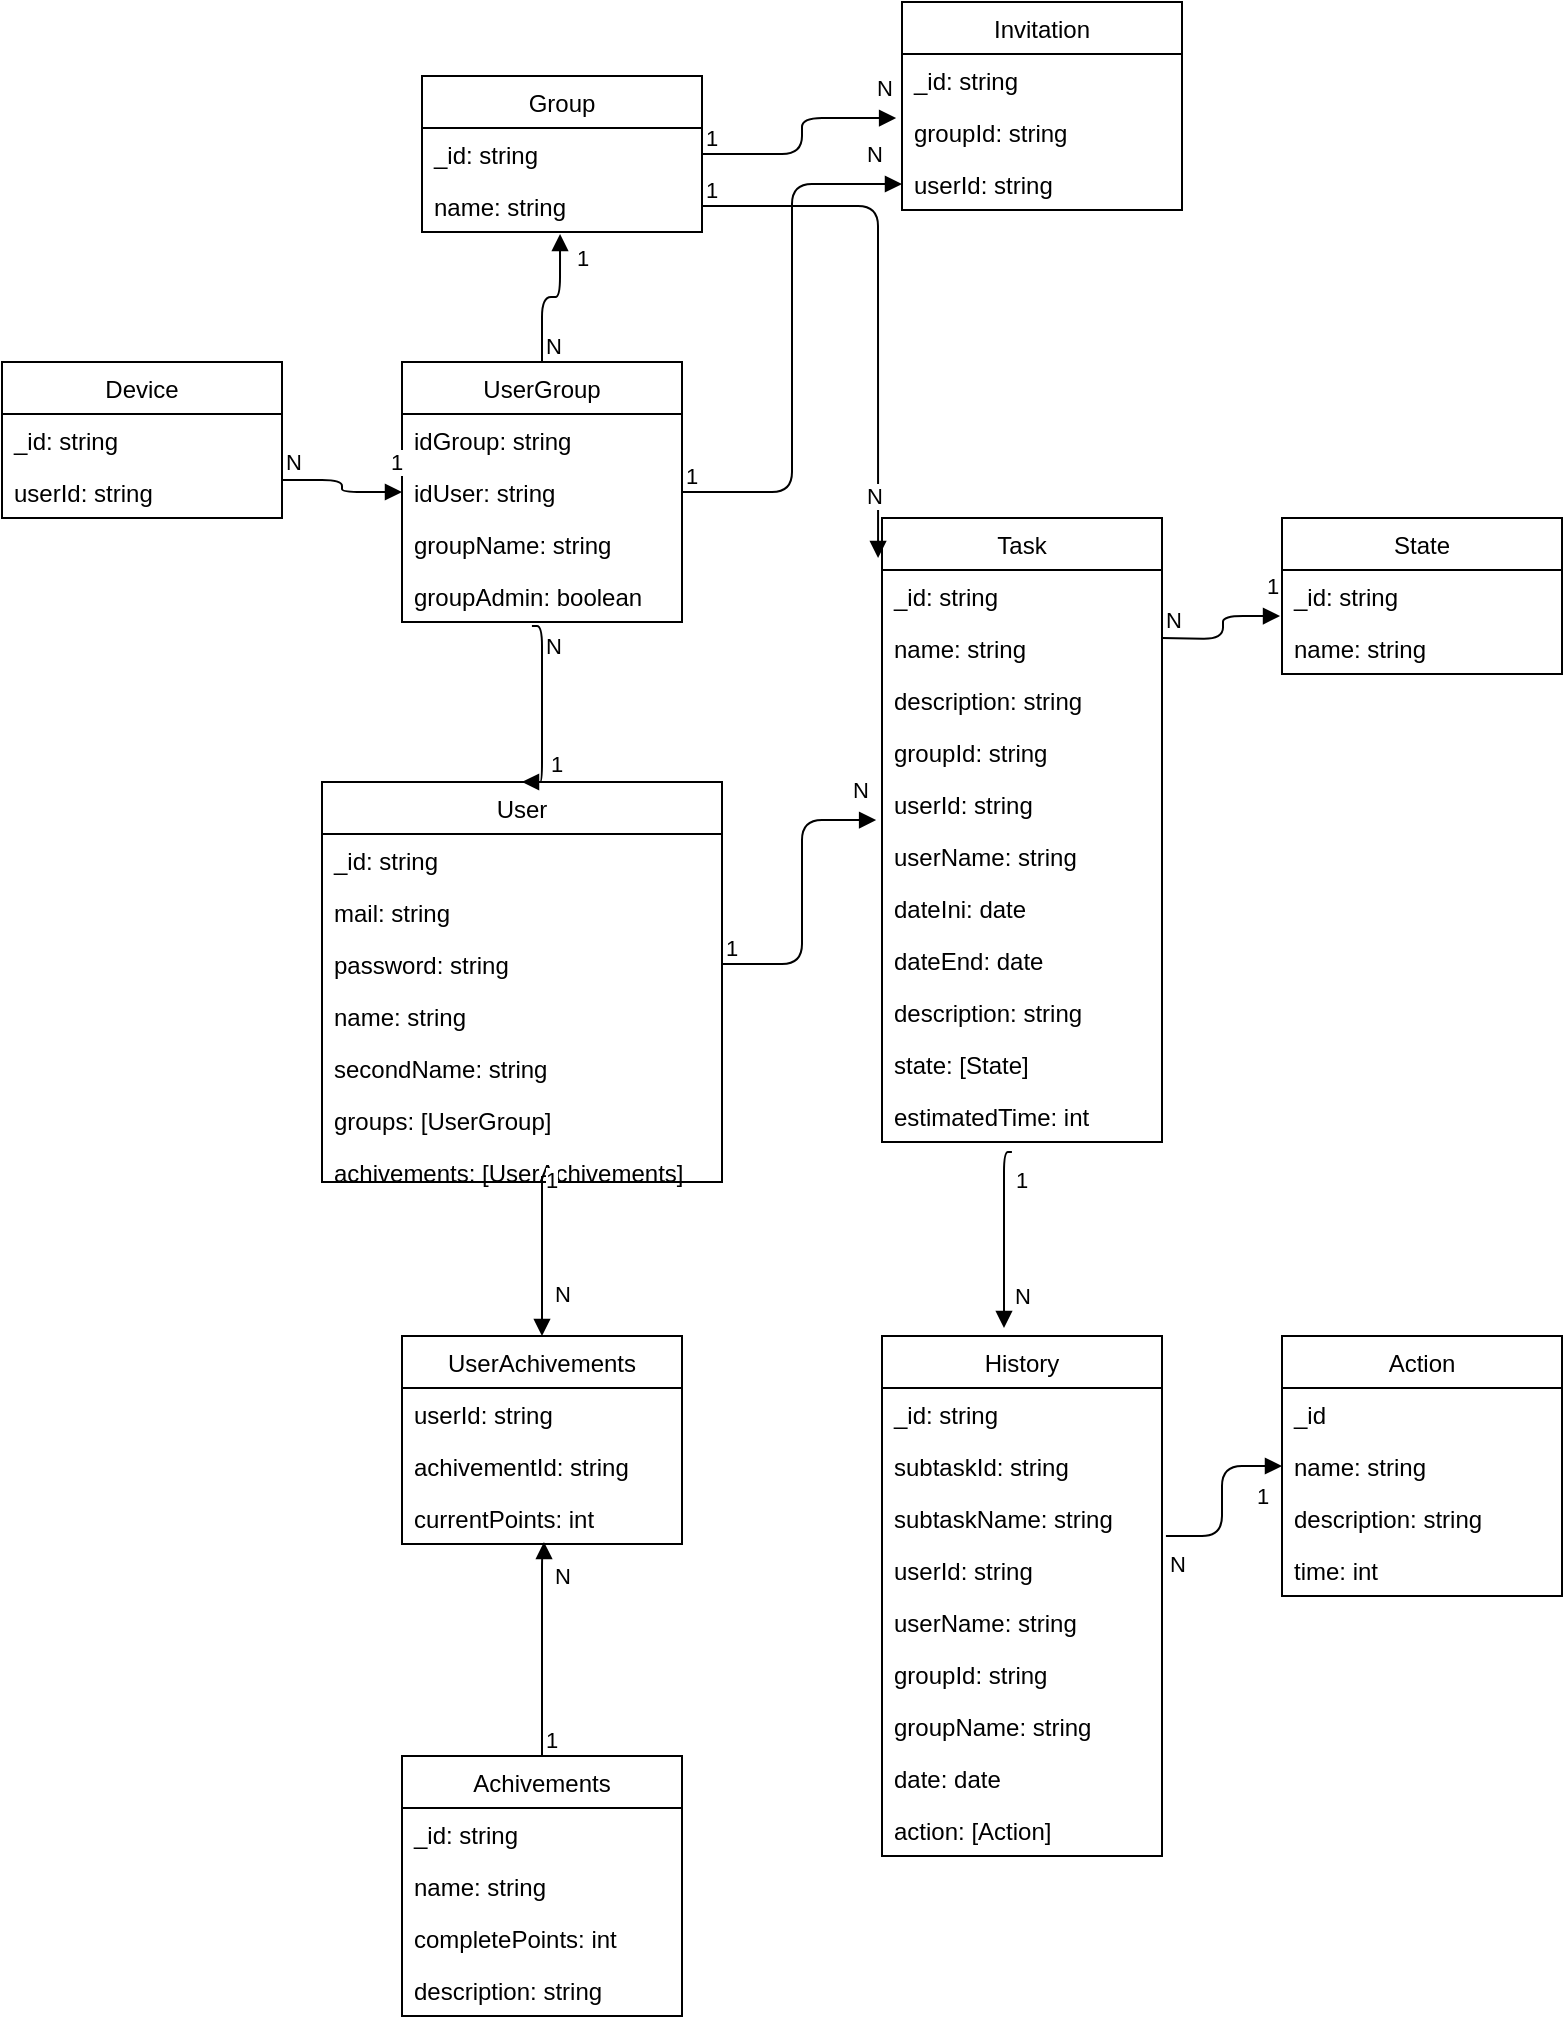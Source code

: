 <mxfile version="14.4.3" type="device"><diagram id="mBvxw70yb0Zf4yTF3M4U" name="Página-1"><mxGraphModel dx="1086" dy="806" grid="1" gridSize="10" guides="1" tooltips="1" connect="1" arrows="1" fold="1" page="1" pageScale="1" pageWidth="827" pageHeight="1169" math="0" shadow="0"><root><mxCell id="0"/><mxCell id="1" parent="0"/><mxCell id="lRIT42_bY--8WyriqjhK-4" value="Group" style="swimlane;fontStyle=0;childLayout=stackLayout;horizontal=1;startSize=26;fillColor=none;horizontalStack=0;resizeParent=1;resizeParentMax=0;resizeLast=0;collapsible=1;marginBottom=0;" parent="1" vertex="1"><mxGeometry x="220" y="50" width="140" height="78" as="geometry"><mxRectangle x="359" y="520" width="90" height="26" as="alternateBounds"/></mxGeometry></mxCell><mxCell id="lRIT42_bY--8WyriqjhK-5" value="_id: string" style="text;strokeColor=none;fillColor=none;align=left;verticalAlign=top;spacingLeft=4;spacingRight=4;overflow=hidden;rotatable=0;points=[[0,0.5],[1,0.5]];portConstraint=eastwest;" parent="lRIT42_bY--8WyriqjhK-4" vertex="1"><mxGeometry y="26" width="140" height="26" as="geometry"/></mxCell><mxCell id="lRIT42_bY--8WyriqjhK-6" value="name: string" style="text;strokeColor=none;fillColor=none;align=left;verticalAlign=top;spacingLeft=4;spacingRight=4;overflow=hidden;rotatable=0;points=[[0,0.5],[1,0.5]];portConstraint=eastwest;" parent="lRIT42_bY--8WyriqjhK-4" vertex="1"><mxGeometry y="52" width="140" height="26" as="geometry"/></mxCell><mxCell id="lRIT42_bY--8WyriqjhK-8" value="Invitation" style="swimlane;fontStyle=0;childLayout=stackLayout;horizontal=1;startSize=26;fillColor=none;horizontalStack=0;resizeParent=1;resizeParentMax=0;resizeLast=0;collapsible=1;marginBottom=0;" parent="1" vertex="1"><mxGeometry x="460" y="13" width="140" height="104" as="geometry"/></mxCell><mxCell id="lRIT42_bY--8WyriqjhK-9" value="_id: string" style="text;strokeColor=none;fillColor=none;align=left;verticalAlign=top;spacingLeft=4;spacingRight=4;overflow=hidden;rotatable=0;points=[[0,0.5],[1,0.5]];portConstraint=eastwest;" parent="lRIT42_bY--8WyriqjhK-8" vertex="1"><mxGeometry y="26" width="140" height="26" as="geometry"/></mxCell><mxCell id="lRIT42_bY--8WyriqjhK-10" value="groupId: string" style="text;strokeColor=none;fillColor=none;align=left;verticalAlign=top;spacingLeft=4;spacingRight=4;overflow=hidden;rotatable=0;points=[[0,0.5],[1,0.5]];portConstraint=eastwest;" parent="lRIT42_bY--8WyriqjhK-8" vertex="1"><mxGeometry y="52" width="140" height="26" as="geometry"/></mxCell><mxCell id="lRIT42_bY--8WyriqjhK-11" value="userId: string" style="text;strokeColor=none;fillColor=none;align=left;verticalAlign=top;spacingLeft=4;spacingRight=4;overflow=hidden;rotatable=0;points=[[0,0.5],[1,0.5]];portConstraint=eastwest;" parent="lRIT42_bY--8WyriqjhK-8" vertex="1"><mxGeometry y="78" width="140" height="26" as="geometry"/></mxCell><mxCell id="lRIT42_bY--8WyriqjhK-12" value="" style="endArrow=block;endFill=1;html=1;edgeStyle=orthogonalEdgeStyle;align=left;verticalAlign=top;exitX=1;exitY=0.5;exitDx=0;exitDy=0;entryX=-0.021;entryY=0.231;entryDx=0;entryDy=0;entryPerimeter=0;" parent="1" source="lRIT42_bY--8WyriqjhK-5" target="lRIT42_bY--8WyriqjhK-10" edge="1"><mxGeometry x="-1" relative="1" as="geometry"><mxPoint x="300" y="233" as="sourcePoint"/><mxPoint x="460" y="233" as="targetPoint"/></mxGeometry></mxCell><mxCell id="lRIT42_bY--8WyriqjhK-13" value="1" style="edgeLabel;resizable=0;html=1;align=left;verticalAlign=bottom;" parent="lRIT42_bY--8WyriqjhK-12" connectable="0" vertex="1"><mxGeometry x="-1" relative="1" as="geometry"/></mxCell><mxCell id="lRIT42_bY--8WyriqjhK-14" value="N" style="edgeLabel;html=1;align=center;verticalAlign=middle;resizable=0;points=[];" parent="lRIT42_bY--8WyriqjhK-12" vertex="1" connectable="0"><mxGeometry x="0.89" y="-2" relative="1" as="geometry"><mxPoint y="-17.01" as="offset"/></mxGeometry></mxCell><mxCell id="lRIT42_bY--8WyriqjhK-15" value="User" style="swimlane;fontStyle=0;childLayout=stackLayout;horizontal=1;startSize=26;fillColor=none;horizontalStack=0;resizeParent=1;resizeParentMax=0;resizeLast=0;collapsible=1;marginBottom=0;" parent="1" vertex="1"><mxGeometry x="170" y="403" width="200" height="200" as="geometry"/></mxCell><mxCell id="lRIT42_bY--8WyriqjhK-16" value="_id: string" style="text;strokeColor=none;fillColor=none;align=left;verticalAlign=top;spacingLeft=4;spacingRight=4;overflow=hidden;rotatable=0;points=[[0,0.5],[1,0.5]];portConstraint=eastwest;" parent="lRIT42_bY--8WyriqjhK-15" vertex="1"><mxGeometry y="26" width="200" height="26" as="geometry"/></mxCell><mxCell id="lRIT42_bY--8WyriqjhK-17" value="mail: string" style="text;strokeColor=none;fillColor=none;align=left;verticalAlign=top;spacingLeft=4;spacingRight=4;overflow=hidden;rotatable=0;points=[[0,0.5],[1,0.5]];portConstraint=eastwest;" parent="lRIT42_bY--8WyriqjhK-15" vertex="1"><mxGeometry y="52" width="200" height="26" as="geometry"/></mxCell><mxCell id="lRIT42_bY--8WyriqjhK-18" value="password: string" style="text;strokeColor=none;fillColor=none;align=left;verticalAlign=top;spacingLeft=4;spacingRight=4;overflow=hidden;rotatable=0;points=[[0,0.5],[1,0.5]];portConstraint=eastwest;" parent="lRIT42_bY--8WyriqjhK-15" vertex="1"><mxGeometry y="78" width="200" height="26" as="geometry"/></mxCell><mxCell id="lRIT42_bY--8WyriqjhK-24" value="name: string" style="text;strokeColor=none;fillColor=none;align=left;verticalAlign=top;spacingLeft=4;spacingRight=4;overflow=hidden;rotatable=0;points=[[0,0.5],[1,0.5]];portConstraint=eastwest;" parent="lRIT42_bY--8WyriqjhK-15" vertex="1"><mxGeometry y="104" width="200" height="26" as="geometry"/></mxCell><mxCell id="lRIT42_bY--8WyriqjhK-25" value="secondName: string" style="text;strokeColor=none;fillColor=none;align=left;verticalAlign=top;spacingLeft=4;spacingRight=4;overflow=hidden;rotatable=0;points=[[0,0.5],[1,0.5]];portConstraint=eastwest;" parent="lRIT42_bY--8WyriqjhK-15" vertex="1"><mxGeometry y="130" width="200" height="26" as="geometry"/></mxCell><mxCell id="lRIT42_bY--8WyriqjhK-26" value="groups: [UserGroup]" style="text;strokeColor=none;fillColor=none;align=left;verticalAlign=top;spacingLeft=4;spacingRight=4;overflow=hidden;rotatable=0;points=[[0,0.5],[1,0.5]];portConstraint=eastwest;" parent="lRIT42_bY--8WyriqjhK-15" vertex="1"><mxGeometry y="156" width="200" height="26" as="geometry"/></mxCell><mxCell id="lRIT42_bY--8WyriqjhK-115" value="achivements: [UserAchivements]" style="text;strokeColor=none;fillColor=none;align=left;verticalAlign=top;spacingLeft=4;spacingRight=4;overflow=hidden;rotatable=0;points=[[0,0.5],[1,0.5]];portConstraint=eastwest;" parent="lRIT42_bY--8WyriqjhK-15" vertex="1"><mxGeometry y="182" width="200" height="18" as="geometry"/></mxCell><mxCell id="lRIT42_bY--8WyriqjhK-38" value="UserGroup" style="swimlane;fontStyle=0;childLayout=stackLayout;horizontal=1;startSize=26;fillColor=none;horizontalStack=0;resizeParent=1;resizeParentMax=0;resizeLast=0;collapsible=1;marginBottom=0;" parent="1" vertex="1"><mxGeometry x="210" y="193" width="140" height="130" as="geometry"/></mxCell><mxCell id="lRIT42_bY--8WyriqjhK-39" value="idGroup: string" style="text;strokeColor=none;fillColor=none;align=left;verticalAlign=top;spacingLeft=4;spacingRight=4;overflow=hidden;rotatable=0;points=[[0,0.5],[1,0.5]];portConstraint=eastwest;" parent="lRIT42_bY--8WyriqjhK-38" vertex="1"><mxGeometry y="26" width="140" height="26" as="geometry"/></mxCell><mxCell id="lRIT42_bY--8WyriqjhK-40" value="idUser: string" style="text;strokeColor=none;fillColor=none;align=left;verticalAlign=top;spacingLeft=4;spacingRight=4;overflow=hidden;rotatable=0;points=[[0,0.5],[1,0.5]];portConstraint=eastwest;" parent="lRIT42_bY--8WyriqjhK-38" vertex="1"><mxGeometry y="52" width="140" height="26" as="geometry"/></mxCell><mxCell id="lRIT42_bY--8WyriqjhK-41" value="groupName: string" style="text;strokeColor=none;fillColor=none;align=left;verticalAlign=top;spacingLeft=4;spacingRight=4;overflow=hidden;rotatable=0;points=[[0,0.5],[1,0.5]];portConstraint=eastwest;" parent="lRIT42_bY--8WyriqjhK-38" vertex="1"><mxGeometry y="78" width="140" height="26" as="geometry"/></mxCell><mxCell id="lRIT42_bY--8WyriqjhK-42" value="groupAdmin: boolean" style="text;strokeColor=none;fillColor=none;align=left;verticalAlign=top;spacingLeft=4;spacingRight=4;overflow=hidden;rotatable=0;points=[[0,0.5],[1,0.5]];portConstraint=eastwest;" parent="lRIT42_bY--8WyriqjhK-38" vertex="1"><mxGeometry y="104" width="140" height="26" as="geometry"/></mxCell><mxCell id="lRIT42_bY--8WyriqjhK-44" value="" style="endArrow=block;endFill=1;html=1;edgeStyle=orthogonalEdgeStyle;align=left;verticalAlign=top;exitX=0.5;exitY=0;exitDx=0;exitDy=0;entryX=0.493;entryY=1.038;entryDx=0;entryDy=0;entryPerimeter=0;" parent="1" source="lRIT42_bY--8WyriqjhK-38" target="lRIT42_bY--8WyriqjhK-6" edge="1"><mxGeometry x="-1" relative="1" as="geometry"><mxPoint x="540" y="237" as="sourcePoint"/><mxPoint x="717.06" y="243.006" as="targetPoint"/></mxGeometry></mxCell><mxCell id="lRIT42_bY--8WyriqjhK-45" value="N" style="edgeLabel;resizable=0;html=1;align=left;verticalAlign=bottom;" parent="lRIT42_bY--8WyriqjhK-44" connectable="0" vertex="1"><mxGeometry x="-1" relative="1" as="geometry"/></mxCell><mxCell id="lRIT42_bY--8WyriqjhK-46" value="1" style="edgeLabel;html=1;align=center;verticalAlign=middle;resizable=0;points=[];" parent="lRIT42_bY--8WyriqjhK-44" vertex="1" connectable="0"><mxGeometry x="0.89" y="-2" relative="1" as="geometry"><mxPoint x="8.98" y="8.0" as="offset"/></mxGeometry></mxCell><mxCell id="lRIT42_bY--8WyriqjhK-47" value="" style="endArrow=block;endFill=1;html=1;edgeStyle=orthogonalEdgeStyle;align=left;verticalAlign=top;exitX=0.464;exitY=1.077;exitDx=0;exitDy=0;entryX=0.5;entryY=0;entryDx=0;entryDy=0;exitPerimeter=0;" parent="1" source="lRIT42_bY--8WyriqjhK-42" target="lRIT42_bY--8WyriqjhK-15" edge="1"><mxGeometry x="-1" relative="1" as="geometry"><mxPoint x="582.9" y="357" as="sourcePoint"/><mxPoint x="759.96" y="363.006" as="targetPoint"/><Array as="points"><mxPoint x="280" y="325"/></Array></mxGeometry></mxCell><mxCell id="lRIT42_bY--8WyriqjhK-48" value="N" style="edgeLabel;resizable=0;html=1;align=left;verticalAlign=bottom;" parent="lRIT42_bY--8WyriqjhK-47" connectable="0" vertex="1"><mxGeometry x="-1" relative="1" as="geometry"><mxPoint x="5.04" y="18" as="offset"/></mxGeometry></mxCell><mxCell id="lRIT42_bY--8WyriqjhK-49" value="1" style="edgeLabel;html=1;align=center;verticalAlign=middle;resizable=0;points=[];" parent="lRIT42_bY--8WyriqjhK-47" vertex="1" connectable="0"><mxGeometry x="0.89" y="-2" relative="1" as="geometry"><mxPoint x="12" y="-6.96" as="offset"/></mxGeometry></mxCell><mxCell id="lRIT42_bY--8WyriqjhK-50" value="Task" style="swimlane;fontStyle=0;childLayout=stackLayout;horizontal=1;startSize=26;fillColor=none;horizontalStack=0;resizeParent=1;resizeParentMax=0;resizeLast=0;collapsible=1;marginBottom=0;" parent="1" vertex="1"><mxGeometry x="450" y="271" width="140" height="312" as="geometry"/></mxCell><mxCell id="lRIT42_bY--8WyriqjhK-51" value="_id: string" style="text;strokeColor=none;fillColor=none;align=left;verticalAlign=top;spacingLeft=4;spacingRight=4;overflow=hidden;rotatable=0;points=[[0,0.5],[1,0.5]];portConstraint=eastwest;" parent="lRIT42_bY--8WyriqjhK-50" vertex="1"><mxGeometry y="26" width="140" height="26" as="geometry"/></mxCell><mxCell id="lRIT42_bY--8WyriqjhK-52" value="name: string" style="text;strokeColor=none;fillColor=none;align=left;verticalAlign=top;spacingLeft=4;spacingRight=4;overflow=hidden;rotatable=0;points=[[0,0.5],[1,0.5]];portConstraint=eastwest;" parent="lRIT42_bY--8WyriqjhK-50" vertex="1"><mxGeometry y="52" width="140" height="26" as="geometry"/></mxCell><mxCell id="lRIT42_bY--8WyriqjhK-56" value="description: string" style="text;strokeColor=none;fillColor=none;align=left;verticalAlign=top;spacingLeft=4;spacingRight=4;overflow=hidden;rotatable=0;points=[[0,0.5],[1,0.5]];portConstraint=eastwest;" parent="lRIT42_bY--8WyriqjhK-50" vertex="1"><mxGeometry y="78" width="140" height="26" as="geometry"/></mxCell><mxCell id="lRIT42_bY--8WyriqjhK-58" value="groupId: string" style="text;strokeColor=none;fillColor=none;align=left;verticalAlign=top;spacingLeft=4;spacingRight=4;overflow=hidden;rotatable=0;points=[[0,0.5],[1,0.5]];portConstraint=eastwest;" parent="lRIT42_bY--8WyriqjhK-50" vertex="1"><mxGeometry y="104" width="140" height="26" as="geometry"/></mxCell><mxCell id="lRIT42_bY--8WyriqjhK-59" value="userId: string" style="text;strokeColor=none;fillColor=none;align=left;verticalAlign=top;spacingLeft=4;spacingRight=4;overflow=hidden;rotatable=0;points=[[0,0.5],[1,0.5]];portConstraint=eastwest;" parent="lRIT42_bY--8WyriqjhK-50" vertex="1"><mxGeometry y="130" width="140" height="26" as="geometry"/></mxCell><mxCell id="lRIT42_bY--8WyriqjhK-60" value="userName: string" style="text;strokeColor=none;fillColor=none;align=left;verticalAlign=top;spacingLeft=4;spacingRight=4;overflow=hidden;rotatable=0;points=[[0,0.5],[1,0.5]];portConstraint=eastwest;" parent="lRIT42_bY--8WyriqjhK-50" vertex="1"><mxGeometry y="156" width="140" height="26" as="geometry"/></mxCell><mxCell id="lRIT42_bY--8WyriqjhK-61" value="dateIni: date" style="text;strokeColor=none;fillColor=none;align=left;verticalAlign=top;spacingLeft=4;spacingRight=4;overflow=hidden;rotatable=0;points=[[0,0.5],[1,0.5]];portConstraint=eastwest;" parent="lRIT42_bY--8WyriqjhK-50" vertex="1"><mxGeometry y="182" width="140" height="26" as="geometry"/></mxCell><mxCell id="lRIT42_bY--8WyriqjhK-62" value="dateEnd: date" style="text;strokeColor=none;fillColor=none;align=left;verticalAlign=top;spacingLeft=4;spacingRight=4;overflow=hidden;rotatable=0;points=[[0,0.5],[1,0.5]];portConstraint=eastwest;" parent="lRIT42_bY--8WyriqjhK-50" vertex="1"><mxGeometry y="208" width="140" height="26" as="geometry"/></mxCell><mxCell id="lRIT42_bY--8WyriqjhK-63" value="description: string" style="text;strokeColor=none;fillColor=none;align=left;verticalAlign=top;spacingLeft=4;spacingRight=4;overflow=hidden;rotatable=0;points=[[0,0.5],[1,0.5]];portConstraint=eastwest;" parent="lRIT42_bY--8WyriqjhK-50" vertex="1"><mxGeometry y="234" width="140" height="26" as="geometry"/></mxCell><mxCell id="lRIT42_bY--8WyriqjhK-64" value="state: [State]" style="text;strokeColor=none;fillColor=none;align=left;verticalAlign=top;spacingLeft=4;spacingRight=4;overflow=hidden;rotatable=0;points=[[0,0.5],[1,0.5]];portConstraint=eastwest;" parent="lRIT42_bY--8WyriqjhK-50" vertex="1"><mxGeometry y="260" width="140" height="26" as="geometry"/></mxCell><mxCell id="lRIT42_bY--8WyriqjhK-65" value="estimatedTime: int" style="text;strokeColor=none;fillColor=none;align=left;verticalAlign=top;spacingLeft=4;spacingRight=4;overflow=hidden;rotatable=0;points=[[0,0.5],[1,0.5]];portConstraint=eastwest;" parent="lRIT42_bY--8WyriqjhK-50" vertex="1"><mxGeometry y="286" width="140" height="26" as="geometry"/></mxCell><mxCell id="lRIT42_bY--8WyriqjhK-67" value="" style="endArrow=block;endFill=1;html=1;edgeStyle=orthogonalEdgeStyle;align=left;verticalAlign=top;exitX=1;exitY=0.5;exitDx=0;exitDy=0;entryX=-0.014;entryY=0.064;entryDx=0;entryDy=0;entryPerimeter=0;" parent="1" source="lRIT42_bY--8WyriqjhK-6" target="lRIT42_bY--8WyriqjhK-50" edge="1"><mxGeometry x="-1" relative="1" as="geometry"><mxPoint x="450" y="112" as="sourcePoint"/><mxPoint x="627.06" y="118.006" as="targetPoint"/></mxGeometry></mxCell><mxCell id="lRIT42_bY--8WyriqjhK-68" value="1" style="edgeLabel;resizable=0;html=1;align=left;verticalAlign=bottom;" parent="lRIT42_bY--8WyriqjhK-67" connectable="0" vertex="1"><mxGeometry x="-1" relative="1" as="geometry"/></mxCell><mxCell id="lRIT42_bY--8WyriqjhK-69" value="N" style="edgeLabel;html=1;align=center;verticalAlign=middle;resizable=0;points=[];" parent="lRIT42_bY--8WyriqjhK-67" vertex="1" connectable="0"><mxGeometry x="0.89" y="-2" relative="1" as="geometry"><mxPoint y="-17.01" as="offset"/></mxGeometry></mxCell><mxCell id="lRIT42_bY--8WyriqjhK-70" value="" style="endArrow=block;endFill=1;html=1;edgeStyle=orthogonalEdgeStyle;align=left;verticalAlign=top;exitX=1;exitY=0.5;exitDx=0;exitDy=0;entryX=-0.021;entryY=-0.192;entryDx=0;entryDy=0;entryPerimeter=0;" parent="1" source="lRIT42_bY--8WyriqjhK-18" target="lRIT42_bY--8WyriqjhK-60" edge="1"><mxGeometry x="-1" relative="1" as="geometry"><mxPoint x="460" y="497" as="sourcePoint"/><mxPoint x="637.06" y="503.006" as="targetPoint"/></mxGeometry></mxCell><mxCell id="lRIT42_bY--8WyriqjhK-71" value="1" style="edgeLabel;resizable=0;html=1;align=left;verticalAlign=bottom;" parent="lRIT42_bY--8WyriqjhK-70" connectable="0" vertex="1"><mxGeometry x="-1" relative="1" as="geometry"/></mxCell><mxCell id="lRIT42_bY--8WyriqjhK-72" value="N" style="edgeLabel;html=1;align=center;verticalAlign=middle;resizable=0;points=[];" parent="lRIT42_bY--8WyriqjhK-70" vertex="1" connectable="0"><mxGeometry x="0.89" y="-2" relative="1" as="geometry"><mxPoint y="-17.01" as="offset"/></mxGeometry></mxCell><mxCell id="lRIT42_bY--8WyriqjhK-73" value="Device" style="swimlane;fontStyle=0;childLayout=stackLayout;horizontal=1;startSize=26;fillColor=none;horizontalStack=0;resizeParent=1;resizeParentMax=0;resizeLast=0;collapsible=1;marginBottom=0;" parent="1" vertex="1"><mxGeometry x="10" y="193" width="140" height="78" as="geometry"/></mxCell><mxCell id="lRIT42_bY--8WyriqjhK-74" value="_id: string" style="text;strokeColor=none;fillColor=none;align=left;verticalAlign=top;spacingLeft=4;spacingRight=4;overflow=hidden;rotatable=0;points=[[0,0.5],[1,0.5]];portConstraint=eastwest;" parent="lRIT42_bY--8WyriqjhK-73" vertex="1"><mxGeometry y="26" width="140" height="26" as="geometry"/></mxCell><mxCell id="lRIT42_bY--8WyriqjhK-76" value="userId: string" style="text;strokeColor=none;fillColor=none;align=left;verticalAlign=top;spacingLeft=4;spacingRight=4;overflow=hidden;rotatable=0;points=[[0,0.5],[1,0.5]];portConstraint=eastwest;" parent="lRIT42_bY--8WyriqjhK-73" vertex="1"><mxGeometry y="52" width="140" height="26" as="geometry"/></mxCell><mxCell id="lRIT42_bY--8WyriqjhK-77" value="" style="endArrow=block;endFill=1;html=1;edgeStyle=orthogonalEdgeStyle;align=left;verticalAlign=top;exitX=1;exitY=0.269;exitDx=0;exitDy=0;entryX=0;entryY=0.5;entryDx=0;entryDy=0;exitPerimeter=0;" parent="1" source="lRIT42_bY--8WyriqjhK-76" target="lRIT42_bY--8WyriqjhK-40" edge="1"><mxGeometry x="-1" relative="1" as="geometry"><mxPoint x="184.06" y="251.994" as="sourcePoint"/><mxPoint x="627.06" y="118.006" as="targetPoint"/></mxGeometry></mxCell><mxCell id="lRIT42_bY--8WyriqjhK-78" value="N" style="edgeLabel;resizable=0;html=1;align=left;verticalAlign=bottom;" parent="lRIT42_bY--8WyriqjhK-77" connectable="0" vertex="1"><mxGeometry x="-1" relative="1" as="geometry"/></mxCell><mxCell id="lRIT42_bY--8WyriqjhK-79" value="1" style="edgeLabel;html=1;align=center;verticalAlign=middle;resizable=0;points=[];" parent="lRIT42_bY--8WyriqjhK-77" vertex="1" connectable="0"><mxGeometry x="0.89" y="-2" relative="1" as="geometry"><mxPoint y="-17.01" as="offset"/></mxGeometry></mxCell><mxCell id="lRIT42_bY--8WyriqjhK-80" value="State" style="swimlane;fontStyle=0;childLayout=stackLayout;horizontal=1;startSize=26;fillColor=none;horizontalStack=0;resizeParent=1;resizeParentMax=0;resizeLast=0;collapsible=1;marginBottom=0;" parent="1" vertex="1"><mxGeometry x="650" y="271" width="140" height="78" as="geometry"/></mxCell><mxCell id="lRIT42_bY--8WyriqjhK-81" value="_id: string" style="text;strokeColor=none;fillColor=none;align=left;verticalAlign=top;spacingLeft=4;spacingRight=4;overflow=hidden;rotatable=0;points=[[0,0.5],[1,0.5]];portConstraint=eastwest;" parent="lRIT42_bY--8WyriqjhK-80" vertex="1"><mxGeometry y="26" width="140" height="26" as="geometry"/></mxCell><mxCell id="lRIT42_bY--8WyriqjhK-87" value="" style="endArrow=block;endFill=1;html=1;edgeStyle=orthogonalEdgeStyle;align=left;verticalAlign=top;exitX=1;exitY=0.5;exitDx=0;exitDy=0;entryX=-0.007;entryY=-0.115;entryDx=0;entryDy=0;entryPerimeter=0;" parent="lRIT42_bY--8WyriqjhK-80" target="lRIT42_bY--8WyriqjhK-82" edge="1"><mxGeometry x="-1" relative="1" as="geometry"><mxPoint x="-60" y="59.99" as="sourcePoint"/><mxPoint x="37.06" y="41.996" as="targetPoint"/></mxGeometry></mxCell><mxCell id="lRIT42_bY--8WyriqjhK-88" value="N" style="edgeLabel;resizable=0;html=1;align=left;verticalAlign=bottom;" parent="lRIT42_bY--8WyriqjhK-87" connectable="0" vertex="1"><mxGeometry x="-1" relative="1" as="geometry"/></mxCell><mxCell id="lRIT42_bY--8WyriqjhK-89" value="1" style="edgeLabel;html=1;align=center;verticalAlign=middle;resizable=0;points=[];" parent="lRIT42_bY--8WyriqjhK-87" vertex="1" connectable="0"><mxGeometry x="0.89" y="-2" relative="1" as="geometry"><mxPoint y="-17.01" as="offset"/></mxGeometry></mxCell><mxCell id="lRIT42_bY--8WyriqjhK-82" value="name: string" style="text;strokeColor=none;fillColor=none;align=left;verticalAlign=top;spacingLeft=4;spacingRight=4;overflow=hidden;rotatable=0;points=[[0,0.5],[1,0.5]];portConstraint=eastwest;" parent="lRIT42_bY--8WyriqjhK-80" vertex="1"><mxGeometry y="52" width="140" height="26" as="geometry"/></mxCell><mxCell id="lRIT42_bY--8WyriqjhK-84" value="" style="endArrow=block;endFill=1;html=1;edgeStyle=orthogonalEdgeStyle;align=left;verticalAlign=top;exitX=1;exitY=0.5;exitDx=0;exitDy=0;entryX=0;entryY=0.5;entryDx=0;entryDy=0;" parent="1" source="lRIT42_bY--8WyriqjhK-40" target="lRIT42_bY--8WyriqjhK-11" edge="1"><mxGeometry x="-1" relative="1" as="geometry"><mxPoint x="370" y="99" as="sourcePoint"/><mxPoint x="527.06" y="101.006" as="targetPoint"/></mxGeometry></mxCell><mxCell id="lRIT42_bY--8WyriqjhK-85" value="1" style="edgeLabel;resizable=0;html=1;align=left;verticalAlign=bottom;" parent="lRIT42_bY--8WyriqjhK-84" connectable="0" vertex="1"><mxGeometry x="-1" relative="1" as="geometry"/></mxCell><mxCell id="lRIT42_bY--8WyriqjhK-86" value="N" style="edgeLabel;html=1;align=center;verticalAlign=middle;resizable=0;points=[];" parent="lRIT42_bY--8WyriqjhK-84" vertex="1" connectable="0"><mxGeometry x="0.89" y="-2" relative="1" as="geometry"><mxPoint y="-17.01" as="offset"/></mxGeometry></mxCell><mxCell id="lRIT42_bY--8WyriqjhK-90" value="History" style="swimlane;fontStyle=0;childLayout=stackLayout;horizontal=1;startSize=26;fillColor=none;horizontalStack=0;resizeParent=1;resizeParentMax=0;resizeLast=0;collapsible=1;marginBottom=0;" parent="1" vertex="1"><mxGeometry x="450" y="680" width="140" height="260" as="geometry"/></mxCell><mxCell id="lRIT42_bY--8WyriqjhK-91" value="_id: string" style="text;strokeColor=none;fillColor=none;align=left;verticalAlign=top;spacingLeft=4;spacingRight=4;overflow=hidden;rotatable=0;points=[[0,0.5],[1,0.5]];portConstraint=eastwest;" parent="lRIT42_bY--8WyriqjhK-90" vertex="1"><mxGeometry y="26" width="140" height="26" as="geometry"/></mxCell><mxCell id="lRIT42_bY--8WyriqjhK-92" value="subtaskId: string" style="text;strokeColor=none;fillColor=none;align=left;verticalAlign=top;spacingLeft=4;spacingRight=4;overflow=hidden;rotatable=0;points=[[0,0.5],[1,0.5]];portConstraint=eastwest;" parent="lRIT42_bY--8WyriqjhK-90" vertex="1"><mxGeometry y="52" width="140" height="26" as="geometry"/></mxCell><mxCell id="lRIT42_bY--8WyriqjhK-93" value="subtaskName: string" style="text;strokeColor=none;fillColor=none;align=left;verticalAlign=top;spacingLeft=4;spacingRight=4;overflow=hidden;rotatable=0;points=[[0,0.5],[1,0.5]];portConstraint=eastwest;" parent="lRIT42_bY--8WyriqjhK-90" vertex="1"><mxGeometry y="78" width="140" height="26" as="geometry"/></mxCell><mxCell id="lRIT42_bY--8WyriqjhK-94" value="userId: string" style="text;strokeColor=none;fillColor=none;align=left;verticalAlign=top;spacingLeft=4;spacingRight=4;overflow=hidden;rotatable=0;points=[[0,0.5],[1,0.5]];portConstraint=eastwest;" parent="lRIT42_bY--8WyriqjhK-90" vertex="1"><mxGeometry y="104" width="140" height="26" as="geometry"/></mxCell><mxCell id="lRIT42_bY--8WyriqjhK-95" value="userName: string" style="text;strokeColor=none;fillColor=none;align=left;verticalAlign=top;spacingLeft=4;spacingRight=4;overflow=hidden;rotatable=0;points=[[0,0.5],[1,0.5]];portConstraint=eastwest;" parent="lRIT42_bY--8WyriqjhK-90" vertex="1"><mxGeometry y="130" width="140" height="26" as="geometry"/></mxCell><mxCell id="lRIT42_bY--8WyriqjhK-96" value="groupId: string" style="text;strokeColor=none;fillColor=none;align=left;verticalAlign=top;spacingLeft=4;spacingRight=4;overflow=hidden;rotatable=0;points=[[0,0.5],[1,0.5]];portConstraint=eastwest;" parent="lRIT42_bY--8WyriqjhK-90" vertex="1"><mxGeometry y="156" width="140" height="26" as="geometry"/></mxCell><mxCell id="lRIT42_bY--8WyriqjhK-97" value="groupName: string" style="text;strokeColor=none;fillColor=none;align=left;verticalAlign=top;spacingLeft=4;spacingRight=4;overflow=hidden;rotatable=0;points=[[0,0.5],[1,0.5]];portConstraint=eastwest;" parent="lRIT42_bY--8WyriqjhK-90" vertex="1"><mxGeometry y="182" width="140" height="26" as="geometry"/></mxCell><mxCell id="lRIT42_bY--8WyriqjhK-98" value="date: date" style="text;strokeColor=none;fillColor=none;align=left;verticalAlign=top;spacingLeft=4;spacingRight=4;overflow=hidden;rotatable=0;points=[[0,0.5],[1,0.5]];portConstraint=eastwest;" parent="lRIT42_bY--8WyriqjhK-90" vertex="1"><mxGeometry y="208" width="140" height="26" as="geometry"/></mxCell><mxCell id="lRIT42_bY--8WyriqjhK-99" value="action: [Action]" style="text;strokeColor=none;fillColor=none;align=left;verticalAlign=top;spacingLeft=4;spacingRight=4;overflow=hidden;rotatable=0;points=[[0,0.5],[1,0.5]];portConstraint=eastwest;" parent="lRIT42_bY--8WyriqjhK-90" vertex="1"><mxGeometry y="234" width="140" height="26" as="geometry"/></mxCell><mxCell id="lRIT42_bY--8WyriqjhK-100" value="Action" style="swimlane;fontStyle=0;childLayout=stackLayout;horizontal=1;startSize=26;fillColor=none;horizontalStack=0;resizeParent=1;resizeParentMax=0;resizeLast=0;collapsible=1;marginBottom=0;" parent="1" vertex="1"><mxGeometry x="650" y="680" width="140" height="130" as="geometry"/></mxCell><mxCell id="lRIT42_bY--8WyriqjhK-101" value="_id" style="text;strokeColor=none;fillColor=none;align=left;verticalAlign=top;spacingLeft=4;spacingRight=4;overflow=hidden;rotatable=0;points=[[0,0.5],[1,0.5]];portConstraint=eastwest;" parent="lRIT42_bY--8WyriqjhK-100" vertex="1"><mxGeometry y="26" width="140" height="26" as="geometry"/></mxCell><mxCell id="lRIT42_bY--8WyriqjhK-102" value="name: string" style="text;strokeColor=none;fillColor=none;align=left;verticalAlign=top;spacingLeft=4;spacingRight=4;overflow=hidden;rotatable=0;points=[[0,0.5],[1,0.5]];portConstraint=eastwest;" parent="lRIT42_bY--8WyriqjhK-100" vertex="1"><mxGeometry y="52" width="140" height="26" as="geometry"/></mxCell><mxCell id="lRIT42_bY--8WyriqjhK-103" value="description: string" style="text;strokeColor=none;fillColor=none;align=left;verticalAlign=top;spacingLeft=4;spacingRight=4;overflow=hidden;rotatable=0;points=[[0,0.5],[1,0.5]];portConstraint=eastwest;" parent="lRIT42_bY--8WyriqjhK-100" vertex="1"><mxGeometry y="78" width="140" height="26" as="geometry"/></mxCell><mxCell id="lRIT42_bY--8WyriqjhK-124" value="time: int" style="text;strokeColor=none;fillColor=none;align=left;verticalAlign=top;spacingLeft=4;spacingRight=4;overflow=hidden;rotatable=0;points=[[0,0.5],[1,0.5]];portConstraint=eastwest;" parent="lRIT42_bY--8WyriqjhK-100" vertex="1"><mxGeometry y="104" width="140" height="26" as="geometry"/></mxCell><mxCell id="lRIT42_bY--8WyriqjhK-104" value="UserAchivements" style="swimlane;fontStyle=0;childLayout=stackLayout;horizontal=1;startSize=26;fillColor=none;horizontalStack=0;resizeParent=1;resizeParentMax=0;resizeLast=0;collapsible=1;marginBottom=0;" parent="1" vertex="1"><mxGeometry x="210" y="680" width="140" height="104" as="geometry"/></mxCell><mxCell id="lRIT42_bY--8WyriqjhK-105" value="userId: string" style="text;strokeColor=none;fillColor=none;align=left;verticalAlign=top;spacingLeft=4;spacingRight=4;overflow=hidden;rotatable=0;points=[[0,0.5],[1,0.5]];portConstraint=eastwest;" parent="lRIT42_bY--8WyriqjhK-104" vertex="1"><mxGeometry y="26" width="140" height="26" as="geometry"/></mxCell><mxCell id="lRIT42_bY--8WyriqjhK-106" value="achivementId: string" style="text;strokeColor=none;fillColor=none;align=left;verticalAlign=top;spacingLeft=4;spacingRight=4;overflow=hidden;rotatable=0;points=[[0,0.5],[1,0.5]];portConstraint=eastwest;" parent="lRIT42_bY--8WyriqjhK-104" vertex="1"><mxGeometry y="52" width="140" height="26" as="geometry"/></mxCell><mxCell id="lRIT42_bY--8WyriqjhK-107" value="currentPoints: int" style="text;strokeColor=none;fillColor=none;align=left;verticalAlign=top;spacingLeft=4;spacingRight=4;overflow=hidden;rotatable=0;points=[[0,0.5],[1,0.5]];portConstraint=eastwest;" parent="lRIT42_bY--8WyriqjhK-104" vertex="1"><mxGeometry y="78" width="140" height="26" as="geometry"/></mxCell><mxCell id="lRIT42_bY--8WyriqjhK-110" value="Achivements" style="swimlane;fontStyle=0;childLayout=stackLayout;horizontal=1;startSize=26;fillColor=none;horizontalStack=0;resizeParent=1;resizeParentMax=0;resizeLast=0;collapsible=1;marginBottom=0;" parent="1" vertex="1"><mxGeometry x="210" y="890" width="140" height="130" as="geometry"/></mxCell><mxCell id="lRIT42_bY--8WyriqjhK-111" value="_id: string" style="text;strokeColor=none;fillColor=none;align=left;verticalAlign=top;spacingLeft=4;spacingRight=4;overflow=hidden;rotatable=0;points=[[0,0.5],[1,0.5]];portConstraint=eastwest;" parent="lRIT42_bY--8WyriqjhK-110" vertex="1"><mxGeometry y="26" width="140" height="26" as="geometry"/></mxCell><mxCell id="lRIT42_bY--8WyriqjhK-112" value="name: string" style="text;strokeColor=none;fillColor=none;align=left;verticalAlign=top;spacingLeft=4;spacingRight=4;overflow=hidden;rotatable=0;points=[[0,0.5],[1,0.5]];portConstraint=eastwest;" parent="lRIT42_bY--8WyriqjhK-110" vertex="1"><mxGeometry y="52" width="140" height="26" as="geometry"/></mxCell><mxCell id="lRIT42_bY--8WyriqjhK-113" value="completePoints: int" style="text;strokeColor=none;fillColor=none;align=left;verticalAlign=top;spacingLeft=4;spacingRight=4;overflow=hidden;rotatable=0;points=[[0,0.5],[1,0.5]];portConstraint=eastwest;" parent="lRIT42_bY--8WyriqjhK-110" vertex="1"><mxGeometry y="78" width="140" height="26" as="geometry"/></mxCell><mxCell id="lRIT42_bY--8WyriqjhK-114" value="description: string" style="text;strokeColor=none;fillColor=none;align=left;verticalAlign=top;spacingLeft=4;spacingRight=4;overflow=hidden;rotatable=0;points=[[0,0.5],[1,0.5]];portConstraint=eastwest;" parent="lRIT42_bY--8WyriqjhK-110" vertex="1"><mxGeometry y="104" width="140" height="26" as="geometry"/></mxCell><mxCell id="lRIT42_bY--8WyriqjhK-118" value="" style="endArrow=block;endFill=1;html=1;edgeStyle=orthogonalEdgeStyle;align=left;verticalAlign=top;entryX=0.5;entryY=0;entryDx=0;entryDy=0;" parent="1" target="lRIT42_bY--8WyriqjhK-104" edge="1"><mxGeometry x="-1" relative="1" as="geometry"><mxPoint x="280" y="600" as="sourcePoint"/><mxPoint x="167.06" y="643.996" as="targetPoint"/><Array as="points"><mxPoint x="280" y="630"/><mxPoint x="280" y="630"/></Array></mxGeometry></mxCell><mxCell id="lRIT42_bY--8WyriqjhK-119" value="1" style="edgeLabel;resizable=0;html=1;align=left;verticalAlign=bottom;" parent="lRIT42_bY--8WyriqjhK-118" connectable="0" vertex="1"><mxGeometry x="-1" relative="1" as="geometry"><mxPoint y="10" as="offset"/></mxGeometry></mxCell><mxCell id="lRIT42_bY--8WyriqjhK-120" value="N" style="edgeLabel;html=1;align=center;verticalAlign=middle;resizable=0;points=[];" parent="lRIT42_bY--8WyriqjhK-118" vertex="1" connectable="0"><mxGeometry x="0.89" y="-2" relative="1" as="geometry"><mxPoint x="12" y="-17.01" as="offset"/></mxGeometry></mxCell><mxCell id="lRIT42_bY--8WyriqjhK-121" value="" style="endArrow=block;endFill=1;html=1;edgeStyle=orthogonalEdgeStyle;align=left;verticalAlign=top;entryX=0.507;entryY=0.962;entryDx=0;entryDy=0;exitX=0.5;exitY=0;exitDx=0;exitDy=0;entryPerimeter=0;" parent="1" source="lRIT42_bY--8WyriqjhK-110" target="lRIT42_bY--8WyriqjhK-107" edge="1"><mxGeometry x="-1" relative="1" as="geometry"><mxPoint x="290" y="610" as="sourcePoint"/><mxPoint x="290" y="690" as="targetPoint"/><Array as="points"><mxPoint x="280" y="787"/><mxPoint x="281" y="787"/></Array></mxGeometry></mxCell><mxCell id="lRIT42_bY--8WyriqjhK-122" value="1" style="edgeLabel;resizable=0;html=1;align=left;verticalAlign=bottom;" parent="lRIT42_bY--8WyriqjhK-121" connectable="0" vertex="1"><mxGeometry x="-1" relative="1" as="geometry"><mxPoint as="offset"/></mxGeometry></mxCell><mxCell id="lRIT42_bY--8WyriqjhK-123" value="N" style="edgeLabel;html=1;align=center;verticalAlign=middle;resizable=0;points=[];" parent="lRIT42_bY--8WyriqjhK-121" vertex="1" connectable="0"><mxGeometry x="0.89" y="-2" relative="1" as="geometry"><mxPoint x="8" y="12" as="offset"/></mxGeometry></mxCell><mxCell id="mLACbddEW_C-6-8BlsGg-1" value="" style="endArrow=block;endFill=1;html=1;edgeStyle=orthogonalEdgeStyle;align=left;verticalAlign=top;exitX=0.464;exitY=1.192;exitDx=0;exitDy=0;exitPerimeter=0;" edge="1" parent="1" source="lRIT42_bY--8WyriqjhK-65"><mxGeometry x="-1" relative="1" as="geometry"><mxPoint x="620" y="610.98" as="sourcePoint"/><mxPoint x="511" y="676" as="targetPoint"/><Array as="points"><mxPoint x="511" y="588"/></Array></mxGeometry></mxCell><mxCell id="mLACbddEW_C-6-8BlsGg-2" value="1" style="edgeLabel;resizable=0;html=1;align=left;verticalAlign=bottom;" connectable="0" vertex="1" parent="mLACbddEW_C-6-8BlsGg-1"><mxGeometry x="-1" relative="1" as="geometry"><mxPoint y="22.01" as="offset"/></mxGeometry></mxCell><mxCell id="mLACbddEW_C-6-8BlsGg-3" value="N" style="edgeLabel;html=1;align=center;verticalAlign=middle;resizable=0;points=[];" vertex="1" connectable="0" parent="mLACbddEW_C-6-8BlsGg-1"><mxGeometry x="0.89" y="-2" relative="1" as="geometry"><mxPoint x="11" y="-11.04" as="offset"/></mxGeometry></mxCell><mxCell id="mLACbddEW_C-6-8BlsGg-4" value="" style="endArrow=block;endFill=1;html=1;edgeStyle=orthogonalEdgeStyle;align=left;verticalAlign=top;exitX=1.014;exitY=-0.154;exitDx=0;exitDy=0;exitPerimeter=0;entryX=0;entryY=0.5;entryDx=0;entryDy=0;" edge="1" parent="1" source="lRIT42_bY--8WyriqjhK-94" target="lRIT42_bY--8WyriqjhK-102"><mxGeometry x="-1" relative="1" as="geometry"><mxPoint x="653.96" y="620.002" as="sourcePoint"/><mxPoint x="650" y="708.01" as="targetPoint"/><Array as="points"><mxPoint x="620" y="780"/><mxPoint x="620" y="745"/></Array></mxGeometry></mxCell><mxCell id="mLACbddEW_C-6-8BlsGg-5" value="N" style="edgeLabel;resizable=0;html=1;align=left;verticalAlign=bottom;" connectable="0" vertex="1" parent="mLACbddEW_C-6-8BlsGg-4"><mxGeometry x="-1" relative="1" as="geometry"><mxPoint y="22.01" as="offset"/></mxGeometry></mxCell><mxCell id="mLACbddEW_C-6-8BlsGg-6" value="1" style="edgeLabel;html=1;align=center;verticalAlign=middle;resizable=0;points=[];" vertex="1" connectable="0" parent="mLACbddEW_C-6-8BlsGg-4"><mxGeometry x="0.89" y="-2" relative="1" as="geometry"><mxPoint x="-4.96" y="13" as="offset"/></mxGeometry></mxCell></root></mxGraphModel></diagram></mxfile>